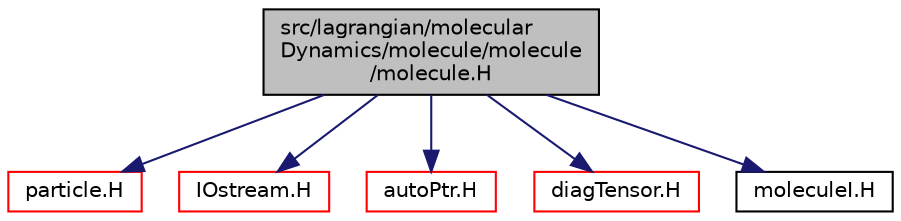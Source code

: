 digraph "src/lagrangian/molecularDynamics/molecule/molecule/molecule.H"
{
  bgcolor="transparent";
  edge [fontname="Helvetica",fontsize="10",labelfontname="Helvetica",labelfontsize="10"];
  node [fontname="Helvetica",fontsize="10",shape=record];
  Node1 [label="src/lagrangian/molecular\lDynamics/molecule/molecule\l/molecule.H",height=0.2,width=0.4,color="black", fillcolor="grey75", style="filled", fontcolor="black"];
  Node1 -> Node2 [color="midnightblue",fontsize="10",style="solid",fontname="Helvetica"];
  Node2 [label="particle.H",height=0.2,width=0.4,color="red",URL="$a06513.html"];
  Node1 -> Node3 [color="midnightblue",fontsize="10",style="solid",fontname="Helvetica"];
  Node3 [label="IOstream.H",height=0.2,width=0.4,color="red",URL="$a07945.html"];
  Node1 -> Node4 [color="midnightblue",fontsize="10",style="solid",fontname="Helvetica"];
  Node4 [label="autoPtr.H",height=0.2,width=0.4,color="red",URL="$a08615.html"];
  Node1 -> Node5 [color="midnightblue",fontsize="10",style="solid",fontname="Helvetica"];
  Node5 [label="diagTensor.H",height=0.2,width=0.4,color="red",URL="$a08993.html"];
  Node1 -> Node6 [color="midnightblue",fontsize="10",style="solid",fontname="Helvetica"];
  Node6 [label="moleculeI.H",height=0.2,width=0.4,color="black",URL="$a07055.html"];
}
